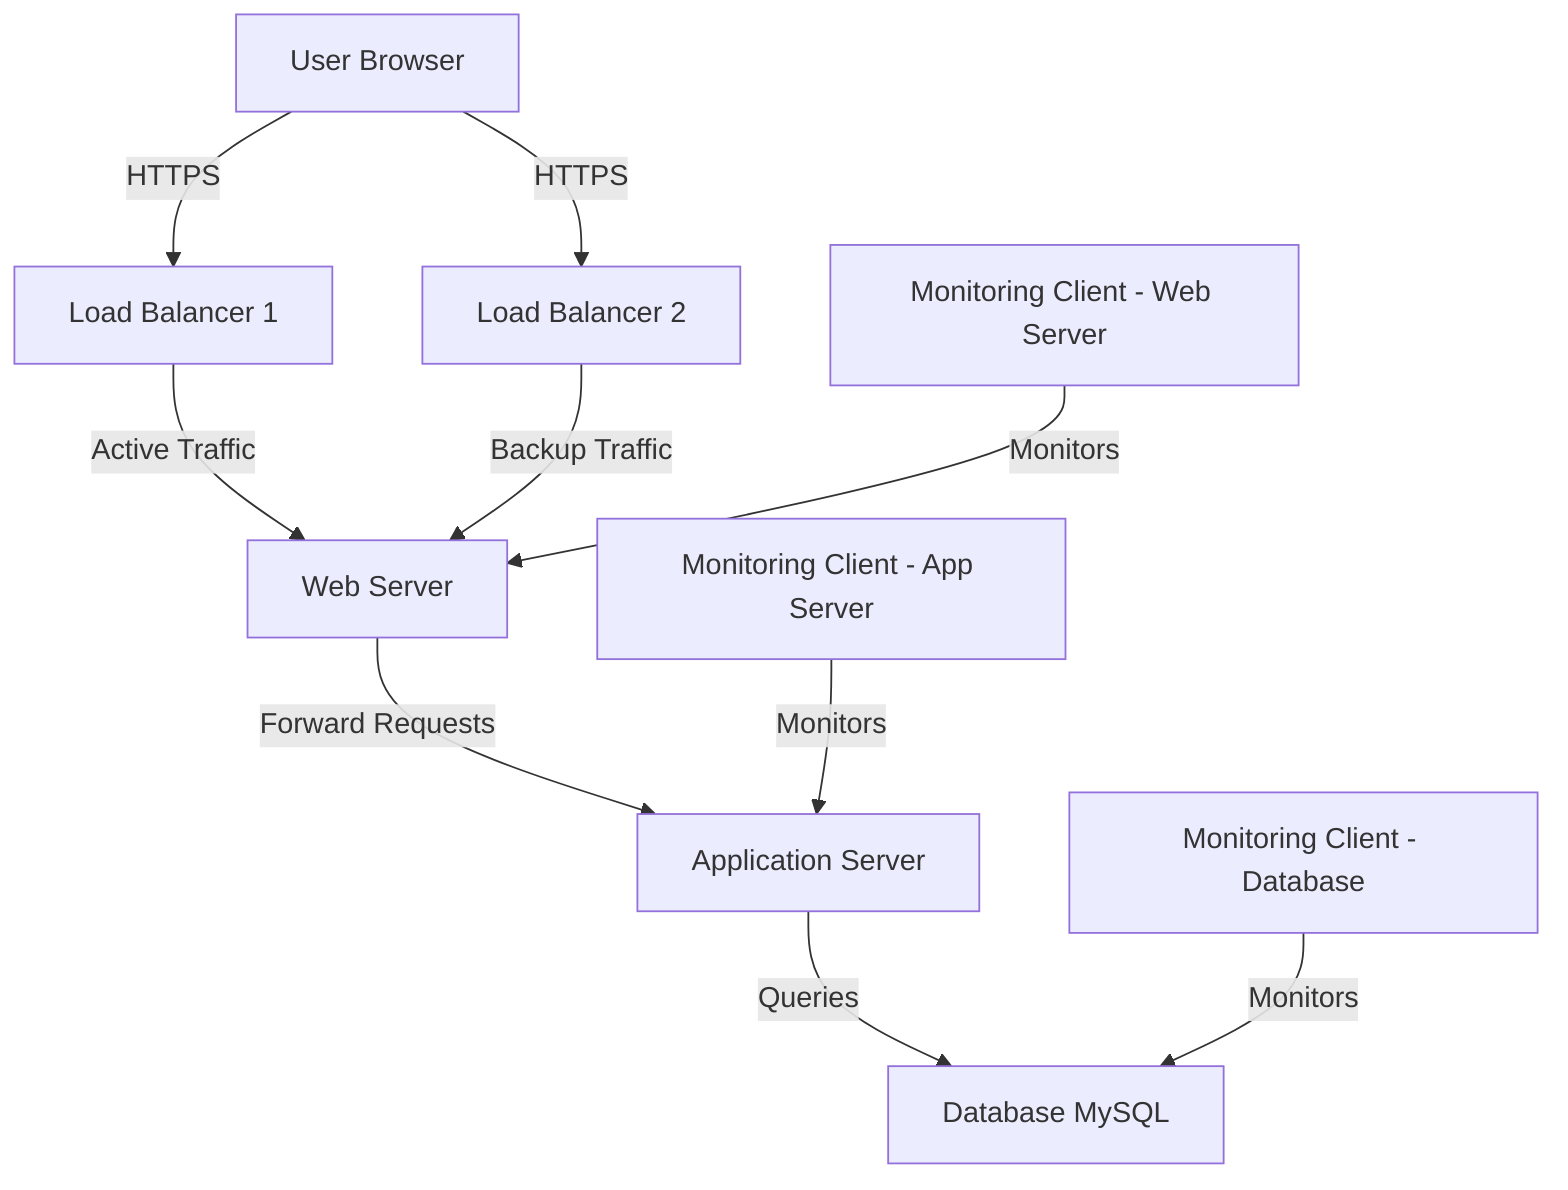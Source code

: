 graph TD
    %% User and Load Balancer
    User[User Browser] -->|HTTPS| LB1[Load Balancer 1]
    User -->|HTTPS| LB2[Load Balancer 2]

    %% Load Balancer Cluster
    LB1 -->|Active Traffic| WS1[Web Server]
    LB2 -->|Backup Traffic| WS1

    %% Web Server to Application Server
    WS1 -->|Forward Requests| AS1[Application Server]

    %% Application Server to Database
    AS1 -->|Queries| DB[Database MySQL]

    %% Monitoring Clients
    MC1[Monitoring Client - Web Server] -->|Monitors| WS1
    MC2[Monitoring Client - App Server] -->|Monitors| AS1
    MC3[Monitoring Client - Database] -->|Monitors| DB
